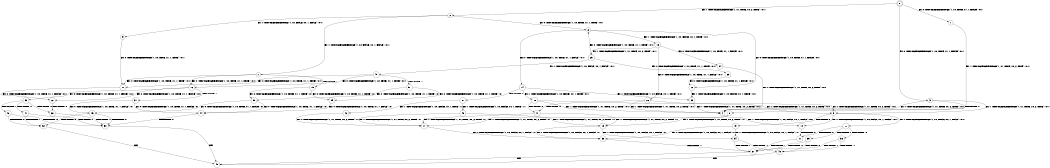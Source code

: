 digraph BCG {
size = "7, 10.5";
center = TRUE;
node [shape = circle];
0 [peripheries = 2];
0 -> 1 [label = "EX !0 !ATOMIC_EXCH_BRANCH (1, +0, TRUE, +1, 1, FALSE) !:0:1:"];
0 -> 2 [label = "EX !1 !ATOMIC_EXCH_BRANCH (1, +1, TRUE, +0, 2, TRUE) !:0:1:"];
0 -> 3 [label = "EX !0 !ATOMIC_EXCH_BRANCH (1, +0, TRUE, +1, 1, FALSE) !:0:1:"];
1 -> 4 [label = "EX !1 !ATOMIC_EXCH_BRANCH (1, +1, TRUE, +0, 2, TRUE) !:0:1:"];
2 -> 5 [label = "EX !1 !ATOMIC_EXCH_BRANCH (1, +0, FALSE, +0, 1, FALSE) !:0:1:"];
2 -> 6 [label = "EX !0 !ATOMIC_EXCH_BRANCH (1, +0, TRUE, +1, 1, TRUE) !:0:1:"];
2 -> 7 [label = "EX !1 !ATOMIC_EXCH_BRANCH (1, +0, FALSE, +0, 1, FALSE) !:0:1:"];
3 -> 4 [label = "EX !1 !ATOMIC_EXCH_BRANCH (1, +1, TRUE, +0, 2, TRUE) !:0:1:"];
3 -> 8 [label = "TERMINATE !0"];
3 -> 9 [label = "EX !1 !ATOMIC_EXCH_BRANCH (1, +1, TRUE, +0, 2, TRUE) !:0:1:"];
4 -> 10 [label = "EX !1 !ATOMIC_EXCH_BRANCH (1, +0, FALSE, +0, 1, FALSE) !:0:1:"];
5 -> 11 [label = "EX !0 !ATOMIC_EXCH_BRANCH (1, +0, TRUE, +1, 1, TRUE) !:0:1:"];
6 -> 12 [label = "EX !0 !ATOMIC_EXCH_BRANCH (1, +0, TRUE, +1, 1, FALSE) !:0:1:"];
6 -> 13 [label = "EX !1 !ATOMIC_EXCH_BRANCH (1, +0, FALSE, +0, 1, TRUE) !:0:1:"];
6 -> 14 [label = "EX !0 !ATOMIC_EXCH_BRANCH (1, +0, TRUE, +1, 1, FALSE) !:0:1:"];
7 -> 11 [label = "EX !0 !ATOMIC_EXCH_BRANCH (1, +0, TRUE, +1, 1, TRUE) !:0:1:"];
7 -> 15 [label = "TERMINATE !1"];
7 -> 16 [label = "EX !0 !ATOMIC_EXCH_BRANCH (1, +0, TRUE, +1, 1, TRUE) !:0:1:"];
8 -> 17 [label = "EX !1 !ATOMIC_EXCH_BRANCH (1, +1, TRUE, +0, 2, TRUE) !:1:"];
8 -> 18 [label = "EX !1 !ATOMIC_EXCH_BRANCH (1, +1, TRUE, +0, 2, TRUE) !:1:"];
9 -> 10 [label = "EX !1 !ATOMIC_EXCH_BRANCH (1, +0, FALSE, +0, 1, FALSE) !:0:1:"];
9 -> 19 [label = "TERMINATE !0"];
9 -> 20 [label = "EX !1 !ATOMIC_EXCH_BRANCH (1, +0, FALSE, +0, 1, FALSE) !:0:1:"];
10 -> 21 [label = "TERMINATE !0"];
11 -> 22 [label = "EX !0 !ATOMIC_EXCH_BRANCH (1, +0, TRUE, +1, 1, FALSE) !:0:1:"];
12 -> 23 [label = "EX !1 !ATOMIC_EXCH_BRANCH (1, +0, FALSE, +0, 1, TRUE) !:0:1:"];
13 -> 24 [label = "EX !0 !ATOMIC_EXCH_BRANCH (1, +0, TRUE, +1, 1, FALSE) !:0:1:"];
13 -> 25 [label = "EX !1 !ATOMIC_EXCH_BRANCH (1, +1, TRUE, +0, 2, TRUE) !:0:1:"];
13 -> 26 [label = "EX !0 !ATOMIC_EXCH_BRANCH (1, +0, TRUE, +1, 1, FALSE) !:0:1:"];
14 -> 23 [label = "EX !1 !ATOMIC_EXCH_BRANCH (1, +0, FALSE, +0, 1, TRUE) !:0:1:"];
14 -> 27 [label = "TERMINATE !0"];
14 -> 28 [label = "EX !1 !ATOMIC_EXCH_BRANCH (1, +0, FALSE, +0, 1, TRUE) !:0:1:"];
15 -> 29 [label = "EX !0 !ATOMIC_EXCH_BRANCH (1, +0, TRUE, +1, 1, TRUE) !:0:"];
15 -> 30 [label = "EX !0 !ATOMIC_EXCH_BRANCH (1, +0, TRUE, +1, 1, TRUE) !:0:"];
16 -> 22 [label = "EX !0 !ATOMIC_EXCH_BRANCH (1, +0, TRUE, +1, 1, FALSE) !:0:1:"];
16 -> 31 [label = "TERMINATE !1"];
16 -> 32 [label = "EX !0 !ATOMIC_EXCH_BRANCH (1, +0, TRUE, +1, 1, FALSE) !:0:1:"];
17 -> 33 [label = "EX !1 !ATOMIC_EXCH_BRANCH (1, +0, FALSE, +0, 1, FALSE) !:1:"];
18 -> 33 [label = "EX !1 !ATOMIC_EXCH_BRANCH (1, +0, FALSE, +0, 1, FALSE) !:1:"];
18 -> 34 [label = "EX !1 !ATOMIC_EXCH_BRANCH (1, +0, FALSE, +0, 1, FALSE) !:1:"];
19 -> 33 [label = "EX !1 !ATOMIC_EXCH_BRANCH (1, +0, FALSE, +0, 1, FALSE) !:1:"];
19 -> 34 [label = "EX !1 !ATOMIC_EXCH_BRANCH (1, +0, FALSE, +0, 1, FALSE) !:1:"];
20 -> 21 [label = "TERMINATE !0"];
20 -> 35 [label = "TERMINATE !1"];
20 -> 36 [label = "TERMINATE !0"];
21 -> 37 [label = "TERMINATE !1"];
22 -> 38 [label = "TERMINATE !0"];
23 -> 4 [label = "EX !1 !ATOMIC_EXCH_BRANCH (1, +1, TRUE, +0, 2, TRUE) !:0:1:"];
24 -> 4 [label = "EX !1 !ATOMIC_EXCH_BRANCH (1, +1, TRUE, +0, 2, TRUE) !:0:1:"];
25 -> 39 [label = "EX !0 !ATOMIC_EXCH_BRANCH (1, +0, TRUE, +1, 1, TRUE) !:0:1:"];
25 -> 40 [label = "EX !1 !ATOMIC_EXCH_BRANCH (1, +0, FALSE, +0, 1, FALSE) !:0:1:"];
25 -> 6 [label = "EX !0 !ATOMIC_EXCH_BRANCH (1, +0, TRUE, +1, 1, TRUE) !:0:1:"];
26 -> 4 [label = "EX !1 !ATOMIC_EXCH_BRANCH (1, +1, TRUE, +0, 2, TRUE) !:0:1:"];
26 -> 41 [label = "TERMINATE !0"];
26 -> 9 [label = "EX !1 !ATOMIC_EXCH_BRANCH (1, +1, TRUE, +0, 2, TRUE) !:0:1:"];
27 -> 42 [label = "EX !1 !ATOMIC_EXCH_BRANCH (1, +0, FALSE, +0, 1, TRUE) !:1:"];
27 -> 43 [label = "EX !1 !ATOMIC_EXCH_BRANCH (1, +0, FALSE, +0, 1, TRUE) !:1:"];
28 -> 4 [label = "EX !1 !ATOMIC_EXCH_BRANCH (1, +1, TRUE, +0, 2, TRUE) !:0:1:"];
28 -> 41 [label = "TERMINATE !0"];
28 -> 9 [label = "EX !1 !ATOMIC_EXCH_BRANCH (1, +1, TRUE, +0, 2, TRUE) !:0:1:"];
29 -> 44 [label = "EX !0 !ATOMIC_EXCH_BRANCH (1, +0, TRUE, +1, 1, FALSE) !:0:"];
30 -> 44 [label = "EX !0 !ATOMIC_EXCH_BRANCH (1, +0, TRUE, +1, 1, FALSE) !:0:"];
30 -> 45 [label = "EX !0 !ATOMIC_EXCH_BRANCH (1, +0, TRUE, +1, 1, FALSE) !:0:"];
31 -> 44 [label = "EX !0 !ATOMIC_EXCH_BRANCH (1, +0, TRUE, +1, 1, FALSE) !:0:"];
31 -> 45 [label = "EX !0 !ATOMIC_EXCH_BRANCH (1, +0, TRUE, +1, 1, FALSE) !:0:"];
32 -> 38 [label = "TERMINATE !0"];
32 -> 46 [label = "TERMINATE !1"];
32 -> 47 [label = "TERMINATE !0"];
33 -> 37 [label = "TERMINATE !1"];
34 -> 37 [label = "TERMINATE !1"];
34 -> 48 [label = "TERMINATE !1"];
35 -> 37 [label = "TERMINATE !0"];
35 -> 48 [label = "TERMINATE !0"];
36 -> 37 [label = "TERMINATE !1"];
36 -> 48 [label = "TERMINATE !1"];
37 -> 49 [label = "exit"];
38 -> 50 [label = "TERMINATE !1"];
39 -> 12 [label = "EX !0 !ATOMIC_EXCH_BRANCH (1, +0, TRUE, +1, 1, FALSE) !:0:1:"];
40 -> 11 [label = "EX !0 !ATOMIC_EXCH_BRANCH (1, +0, TRUE, +1, 1, TRUE) !:0:1:"];
40 -> 51 [label = "TERMINATE !1"];
40 -> 16 [label = "EX !0 !ATOMIC_EXCH_BRANCH (1, +0, TRUE, +1, 1, TRUE) !:0:1:"];
41 -> 17 [label = "EX !1 !ATOMIC_EXCH_BRANCH (1, +1, TRUE, +0, 2, TRUE) !:1:"];
41 -> 18 [label = "EX !1 !ATOMIC_EXCH_BRANCH (1, +1, TRUE, +0, 2, TRUE) !:1:"];
42 -> 17 [label = "EX !1 !ATOMIC_EXCH_BRANCH (1, +1, TRUE, +0, 2, TRUE) !:1:"];
43 -> 17 [label = "EX !1 !ATOMIC_EXCH_BRANCH (1, +1, TRUE, +0, 2, TRUE) !:1:"];
43 -> 18 [label = "EX !1 !ATOMIC_EXCH_BRANCH (1, +1, TRUE, +0, 2, TRUE) !:1:"];
44 -> 50 [label = "TERMINATE !0"];
45 -> 50 [label = "TERMINATE !0"];
45 -> 52 [label = "TERMINATE !0"];
46 -> 50 [label = "TERMINATE !0"];
46 -> 52 [label = "TERMINATE !0"];
47 -> 50 [label = "TERMINATE !1"];
47 -> 52 [label = "TERMINATE !1"];
48 -> 49 [label = "exit"];
50 -> 49 [label = "exit"];
51 -> 29 [label = "EX !0 !ATOMIC_EXCH_BRANCH (1, +0, TRUE, +1, 1, TRUE) !:0:"];
51 -> 30 [label = "EX !0 !ATOMIC_EXCH_BRANCH (1, +0, TRUE, +1, 1, TRUE) !:0:"];
52 -> 49 [label = "exit"];
}

